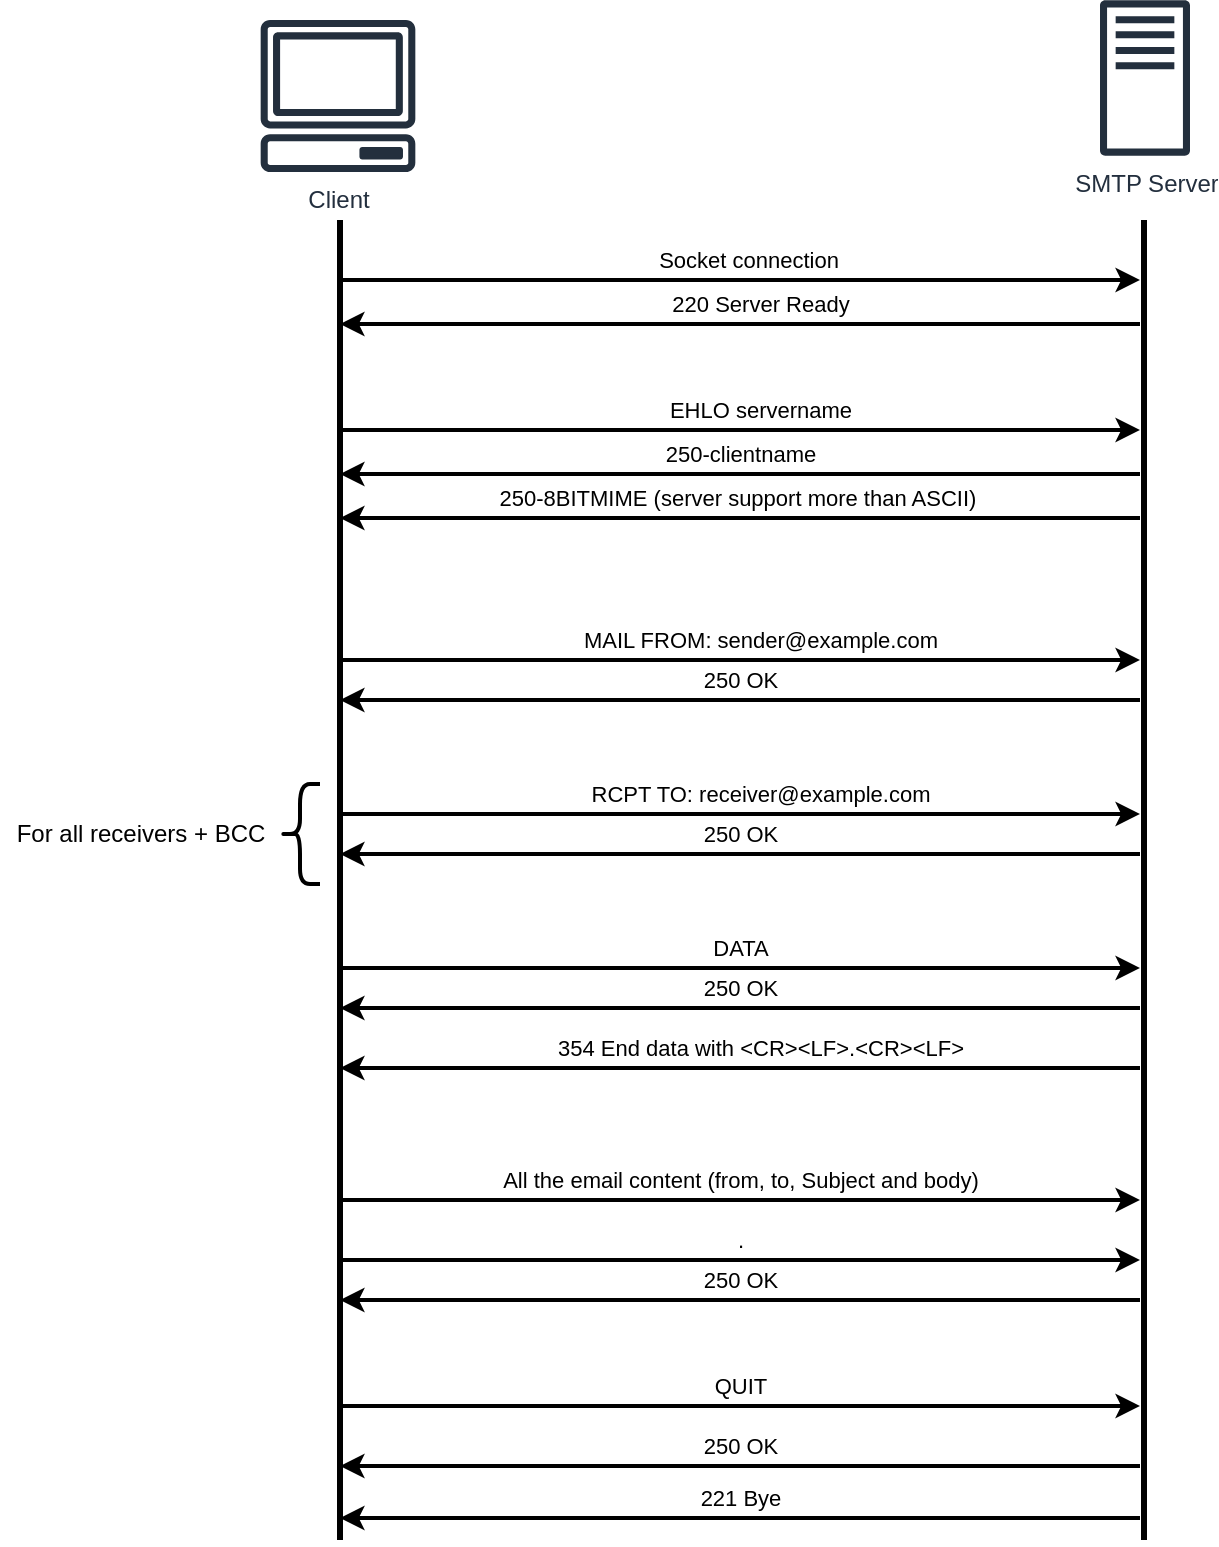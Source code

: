 <mxfile version="15.8.8" type="device"><diagram id="kgpKYQtTHZ0yAKxKKP6v" name="Page-1"><mxGraphModel dx="1596" dy="493" grid="1" gridSize="10" guides="1" tooltips="1" connect="1" arrows="1" fold="1" page="1" pageScale="1" pageWidth="850" pageHeight="1100" math="0" shadow="0"><root><mxCell id="0"/><mxCell id="1" parent="0"/><mxCell id="5Z5Xge4MPAPtJOC9tcow-3" value="SMTP Server" style="sketch=0;outlineConnect=0;fontColor=#232F3E;gradientColor=none;fillColor=#232F3D;strokeColor=none;dashed=0;verticalLabelPosition=bottom;verticalAlign=top;align=center;html=1;fontSize=12;fontStyle=0;aspect=fixed;pointerEvents=1;shape=mxgraph.aws4.traditional_server;" parent="1" vertex="1"><mxGeometry x="540" y="50" width="45" height="78" as="geometry"/></mxCell><mxCell id="5Z5Xge4MPAPtJOC9tcow-5" value="Client" style="sketch=0;outlineConnect=0;fontColor=#232F3E;gradientColor=none;fillColor=#232F3D;strokeColor=none;dashed=0;verticalLabelPosition=bottom;verticalAlign=top;align=center;html=1;fontSize=12;fontStyle=0;aspect=fixed;pointerEvents=1;shape=mxgraph.aws4.client;" parent="1" vertex="1"><mxGeometry x="120" y="60" width="78" height="76" as="geometry"/></mxCell><mxCell id="5Z5Xge4MPAPtJOC9tcow-6" value="" style="endArrow=none;html=1;rounded=0;strokeWidth=3;" parent="1" edge="1"><mxGeometry width="50" height="50" relative="1" as="geometry"><mxPoint x="160" y="820" as="sourcePoint"/><mxPoint x="160" y="160" as="targetPoint"/></mxGeometry></mxCell><mxCell id="5Z5Xge4MPAPtJOC9tcow-7" value="" style="endArrow=none;html=1;rounded=0;strokeWidth=3;" parent="1" edge="1"><mxGeometry width="50" height="50" relative="1" as="geometry"><mxPoint x="562" y="820" as="sourcePoint"/><mxPoint x="562" y="160" as="targetPoint"/></mxGeometry></mxCell><mxCell id="5Z5Xge4MPAPtJOC9tcow-8" value="EHLO servername" style="endArrow=classic;html=1;rounded=0;strokeWidth=2;" parent="1" edge="1"><mxGeometry x="0.05" y="10" width="50" height="50" relative="1" as="geometry"><mxPoint x="160" y="265" as="sourcePoint"/><mxPoint x="560" y="265" as="targetPoint"/><mxPoint as="offset"/></mxGeometry></mxCell><mxCell id="5Z5Xge4MPAPtJOC9tcow-9" value="220 Server Ready" style="endArrow=classic;html=1;rounded=0;strokeWidth=2;" parent="1" edge="1"><mxGeometry x="-0.05" y="-10" width="50" height="50" relative="1" as="geometry"><mxPoint x="560" y="212" as="sourcePoint"/><mxPoint x="160" y="212" as="targetPoint"/><mxPoint as="offset"/></mxGeometry></mxCell><mxCell id="5Z5Xge4MPAPtJOC9tcow-11" value="" style="endArrow=classic;html=1;rounded=0;strokeWidth=2;" parent="1" edge="1"><mxGeometry width="50" height="50" relative="1" as="geometry"><mxPoint x="160" y="190" as="sourcePoint"/><mxPoint x="560" y="190" as="targetPoint"/></mxGeometry></mxCell><mxCell id="5Z5Xge4MPAPtJOC9tcow-12" value="Socket connection" style="edgeLabel;html=1;align=center;verticalAlign=middle;resizable=0;points=[];" parent="5Z5Xge4MPAPtJOC9tcow-11" vertex="1" connectable="0"><mxGeometry x="0.02" y="1" relative="1" as="geometry"><mxPoint y="-9" as="offset"/></mxGeometry></mxCell><mxCell id="5Z5Xge4MPAPtJOC9tcow-14" value="250-clientname" style="endArrow=classic;html=1;rounded=0;strokeWidth=2;" parent="1" edge="1"><mxGeometry y="-10" width="50" height="50" relative="1" as="geometry"><mxPoint x="560" y="287" as="sourcePoint"/><mxPoint x="160" y="287" as="targetPoint"/><mxPoint as="offset"/></mxGeometry></mxCell><mxCell id="5Z5Xge4MPAPtJOC9tcow-17" value="" style="endArrow=classic;html=1;rounded=0;strokeWidth=2;" parent="1" edge="1"><mxGeometry width="50" height="50" relative="1" as="geometry"><mxPoint x="560" y="309" as="sourcePoint"/><mxPoint x="160" y="309" as="targetPoint"/></mxGeometry></mxCell><mxCell id="I8KbDUpfIRqOZYKSLlh2-1" value="250-8BITMIME (server support more than ASCII)&amp;nbsp;" style="edgeLabel;html=1;align=center;verticalAlign=middle;resizable=0;points=[];" vertex="1" connectable="0" parent="5Z5Xge4MPAPtJOC9tcow-17"><mxGeometry x="0.045" y="-4" relative="1" as="geometry"><mxPoint x="9" y="-6" as="offset"/></mxGeometry></mxCell><mxCell id="5Z5Xge4MPAPtJOC9tcow-19" value="" style="endArrow=classic;html=1;rounded=0;strokeWidth=2;" parent="1" edge="1"><mxGeometry width="50" height="50" relative="1" as="geometry"><mxPoint x="160" y="753" as="sourcePoint"/><mxPoint x="560" y="753" as="targetPoint"/></mxGeometry></mxCell><mxCell id="5Z5Xge4MPAPtJOC9tcow-21" value="QUIT" style="edgeLabel;html=1;align=center;verticalAlign=middle;resizable=0;points=[];" parent="5Z5Xge4MPAPtJOC9tcow-19" vertex="1" connectable="0"><mxGeometry x="0.06" y="3" relative="1" as="geometry"><mxPoint x="-12" y="-7" as="offset"/></mxGeometry></mxCell><mxCell id="5Z5Xge4MPAPtJOC9tcow-20" value="354 End data with &amp;lt;CR&amp;gt;&amp;lt;LF&amp;gt;.&amp;lt;CR&amp;gt;&amp;lt;LF&amp;gt;" style="endArrow=classic;html=1;rounded=0;strokeWidth=2;" parent="1" edge="1"><mxGeometry x="-0.05" y="-10" width="50" height="50" relative="1" as="geometry"><mxPoint x="560" y="584" as="sourcePoint"/><mxPoint x="160" y="584" as="targetPoint"/><mxPoint as="offset"/></mxGeometry></mxCell><mxCell id="5Z5Xge4MPAPtJOC9tcow-24" value="250 OK" style="endArrow=classic;html=1;rounded=0;strokeWidth=2;" parent="1" edge="1"><mxGeometry y="-10" width="50" height="50" relative="1" as="geometry"><mxPoint x="560" y="783" as="sourcePoint"/><mxPoint x="160" y="783" as="targetPoint"/><mxPoint as="offset"/></mxGeometry></mxCell><mxCell id="5Z5Xge4MPAPtJOC9tcow-25" value="DATA" style="endArrow=classic;html=1;rounded=0;strokeWidth=2;" parent="1" edge="1"><mxGeometry y="10" width="50" height="50" relative="1" as="geometry"><mxPoint x="160" y="534" as="sourcePoint"/><mxPoint x="560" y="534" as="targetPoint"/><mxPoint as="offset"/></mxGeometry></mxCell><mxCell id="5Z5Xge4MPAPtJOC9tcow-26" value="250 OK" style="endArrow=classic;html=1;rounded=0;strokeWidth=2;" parent="1" edge="1"><mxGeometry y="-10" width="50" height="50" relative="1" as="geometry"><mxPoint x="560" y="554" as="sourcePoint"/><mxPoint x="160" y="554" as="targetPoint"/><mxPoint as="offset"/></mxGeometry></mxCell><mxCell id="5Z5Xge4MPAPtJOC9tcow-27" value="221 Bye" style="endArrow=classic;html=1;rounded=0;strokeWidth=2;" parent="1" edge="1"><mxGeometry y="-10" width="50" height="50" relative="1" as="geometry"><mxPoint x="560" y="809" as="sourcePoint"/><mxPoint x="160" y="809" as="targetPoint"/><mxPoint as="offset"/></mxGeometry></mxCell><mxCell id="I8KbDUpfIRqOZYKSLlh2-2" value="MAIL FROM: sender@example.com" style="endArrow=classic;html=1;rounded=0;strokeWidth=2;" edge="1" parent="1"><mxGeometry x="0.05" y="10" width="50" height="50" relative="1" as="geometry"><mxPoint x="160" y="380" as="sourcePoint"/><mxPoint x="560" y="380" as="targetPoint"/><mxPoint as="offset"/></mxGeometry></mxCell><mxCell id="I8KbDUpfIRqOZYKSLlh2-3" value="250 OK" style="endArrow=classic;html=1;rounded=0;strokeWidth=2;" edge="1" parent="1"><mxGeometry y="-10" width="50" height="50" relative="1" as="geometry"><mxPoint x="560" y="400" as="sourcePoint"/><mxPoint x="160" y="400" as="targetPoint"/><mxPoint as="offset"/></mxGeometry></mxCell><mxCell id="I8KbDUpfIRqOZYKSLlh2-4" value="RCPT TO: receiver@example.com" style="endArrow=classic;html=1;rounded=0;strokeWidth=2;" edge="1" parent="1"><mxGeometry x="0.05" y="10" width="50" height="50" relative="1" as="geometry"><mxPoint x="160" y="457" as="sourcePoint"/><mxPoint x="560" y="457" as="targetPoint"/><mxPoint as="offset"/></mxGeometry></mxCell><mxCell id="I8KbDUpfIRqOZYKSLlh2-5" value="250 OK" style="endArrow=classic;html=1;rounded=0;strokeWidth=2;" edge="1" parent="1"><mxGeometry y="-10" width="50" height="50" relative="1" as="geometry"><mxPoint x="560" y="477" as="sourcePoint"/><mxPoint x="160" y="477" as="targetPoint"/><mxPoint as="offset"/></mxGeometry></mxCell><mxCell id="I8KbDUpfIRqOZYKSLlh2-6" value="" style="shape=curlyBracket;whiteSpace=wrap;html=1;rounded=1;strokeWidth=2;" vertex="1" parent="1"><mxGeometry x="130" y="442" width="20" height="50" as="geometry"/></mxCell><mxCell id="I8KbDUpfIRqOZYKSLlh2-7" value="For all receivers + BCC" style="text;html=1;align=center;verticalAlign=middle;resizable=0;points=[];autosize=1;strokeColor=none;fillColor=none;" vertex="1" parent="1"><mxGeometry x="-10" y="457" width="140" height="20" as="geometry"/></mxCell><mxCell id="I8KbDUpfIRqOZYKSLlh2-8" value="All the email content (from, to, Subject and body)" style="endArrow=classic;html=1;rounded=0;strokeWidth=2;" edge="1" parent="1"><mxGeometry y="10" width="50" height="50" relative="1" as="geometry"><mxPoint x="160" y="650" as="sourcePoint"/><mxPoint x="560" y="650" as="targetPoint"/><mxPoint as="offset"/></mxGeometry></mxCell><mxCell id="I8KbDUpfIRqOZYKSLlh2-9" value="." style="endArrow=classic;html=1;rounded=0;strokeWidth=2;" edge="1" parent="1"><mxGeometry y="10" width="50" height="50" relative="1" as="geometry"><mxPoint x="160" y="680" as="sourcePoint"/><mxPoint x="560" y="680" as="targetPoint"/><mxPoint as="offset"/></mxGeometry></mxCell><mxCell id="I8KbDUpfIRqOZYKSLlh2-10" value="250 OK" style="endArrow=classic;html=1;rounded=0;strokeWidth=2;" edge="1" parent="1"><mxGeometry y="-10" width="50" height="50" relative="1" as="geometry"><mxPoint x="560" y="700" as="sourcePoint"/><mxPoint x="160" y="700" as="targetPoint"/><mxPoint as="offset"/></mxGeometry></mxCell></root></mxGraphModel></diagram></mxfile>